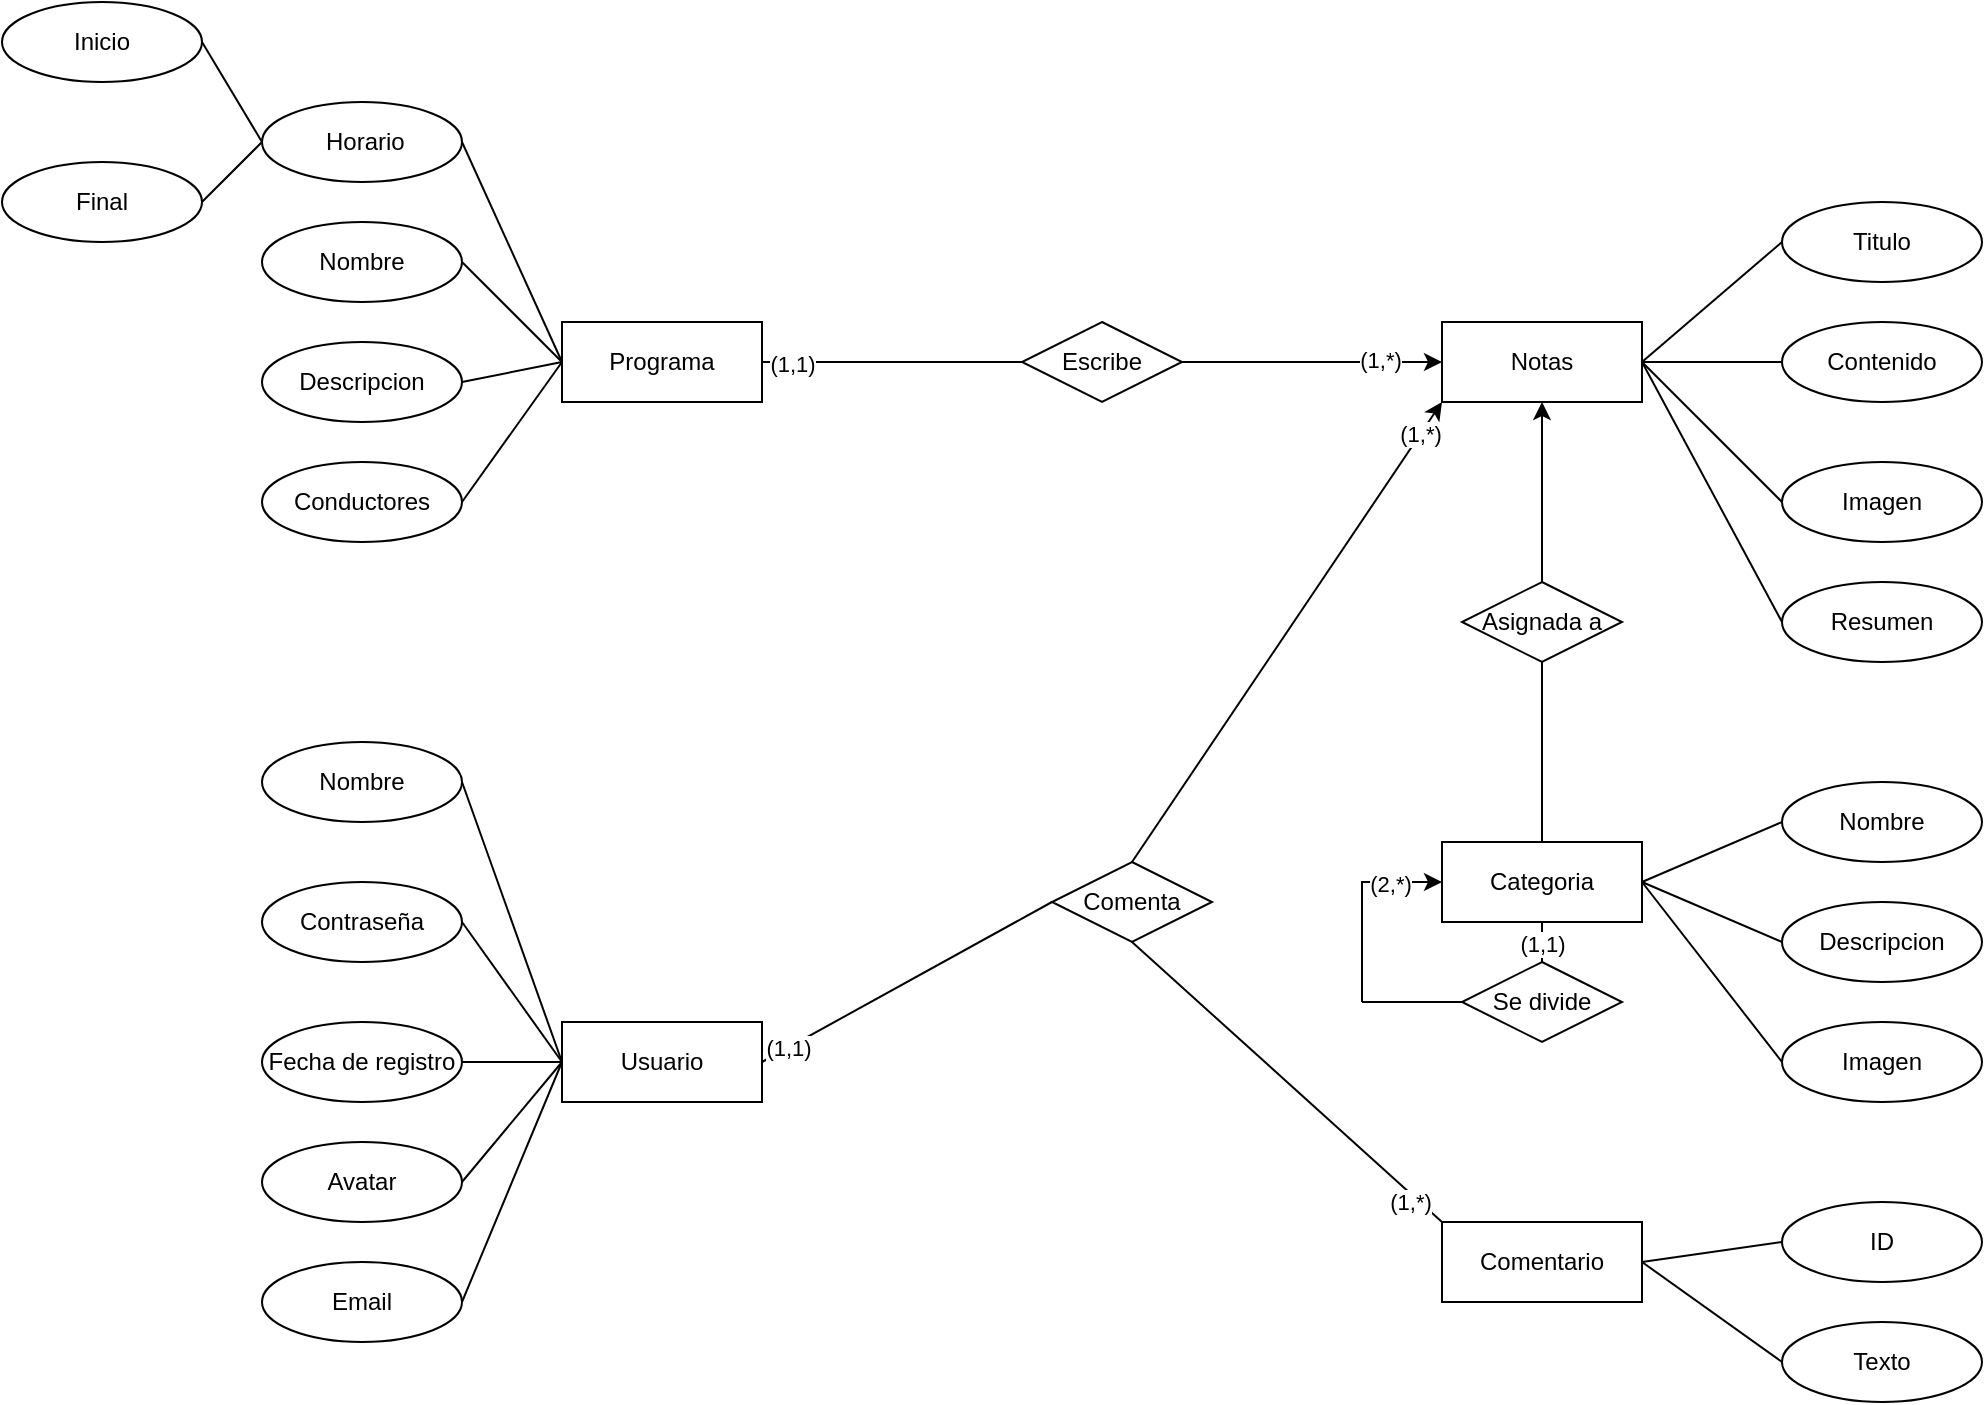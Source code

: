 <mxfile version="26.2.9">
  <diagram id="R2lEEEUBdFMjLlhIrx00" name="Page-1">
    <mxGraphModel dx="2040" dy="648" grid="1" gridSize="10" guides="1" tooltips="1" connect="1" arrows="1" fold="1" page="1" pageScale="1" pageWidth="850" pageHeight="1100" math="0" shadow="0" extFonts="Permanent Marker^https://fonts.googleapis.com/css?family=Permanent+Marker">
      <root>
        <mxCell id="0" />
        <mxCell id="1" parent="0" />
        <mxCell id="Tqm-ATFwqxlo_1hJAgaX-1" value="Programa" style="whiteSpace=wrap;html=1;align=center;" parent="1" vertex="1">
          <mxGeometry x="140" y="160" width="100" height="40" as="geometry" />
        </mxCell>
        <mxCell id="Tqm-ATFwqxlo_1hJAgaX-2" value="Final" style="ellipse;whiteSpace=wrap;html=1;align=center;" parent="1" vertex="1">
          <mxGeometry x="-140" y="80" width="100" height="40" as="geometry" />
        </mxCell>
        <mxCell id="Tqm-ATFwqxlo_1hJAgaX-3" value="Inicio" style="ellipse;whiteSpace=wrap;html=1;align=center;" parent="1" vertex="1">
          <mxGeometry x="-140" width="100" height="40" as="geometry" />
        </mxCell>
        <mxCell id="Tqm-ATFwqxlo_1hJAgaX-4" value="&amp;nbsp;Horario" style="ellipse;whiteSpace=wrap;html=1;align=center;" parent="1" vertex="1">
          <mxGeometry x="-10" y="50" width="100" height="40" as="geometry" />
        </mxCell>
        <mxCell id="Tqm-ATFwqxlo_1hJAgaX-5" value="Conductores" style="ellipse;whiteSpace=wrap;html=1;align=center;" parent="1" vertex="1">
          <mxGeometry x="-10" y="230" width="100" height="40" as="geometry" />
        </mxCell>
        <mxCell id="Tqm-ATFwqxlo_1hJAgaX-6" value="Descripcion" style="ellipse;whiteSpace=wrap;html=1;align=center;" parent="1" vertex="1">
          <mxGeometry x="-10" y="170" width="100" height="40" as="geometry" />
        </mxCell>
        <mxCell id="Tqm-ATFwqxlo_1hJAgaX-7" value="Nombre" style="ellipse;whiteSpace=wrap;html=1;align=center;" parent="1" vertex="1">
          <mxGeometry x="-10" y="110" width="100" height="40" as="geometry" />
        </mxCell>
        <mxCell id="Tqm-ATFwqxlo_1hJAgaX-8" value="" style="endArrow=none;html=1;rounded=0;exitX=1;exitY=0.5;exitDx=0;exitDy=0;entryX=0;entryY=0.5;entryDx=0;entryDy=0;" parent="1" source="Tqm-ATFwqxlo_1hJAgaX-5" target="Tqm-ATFwqxlo_1hJAgaX-1" edge="1">
          <mxGeometry width="50" height="50" relative="1" as="geometry">
            <mxPoint x="270" y="250" as="sourcePoint" />
            <mxPoint x="320" y="200" as="targetPoint" />
          </mxGeometry>
        </mxCell>
        <mxCell id="Tqm-ATFwqxlo_1hJAgaX-10" value="" style="endArrow=none;html=1;rounded=0;exitX=1;exitY=0.5;exitDx=0;exitDy=0;entryX=0;entryY=0.5;entryDx=0;entryDy=0;" parent="1" source="Tqm-ATFwqxlo_1hJAgaX-6" target="Tqm-ATFwqxlo_1hJAgaX-1" edge="1">
          <mxGeometry width="50" height="50" relative="1" as="geometry">
            <mxPoint x="270" y="250" as="sourcePoint" />
            <mxPoint x="320" y="200" as="targetPoint" />
          </mxGeometry>
        </mxCell>
        <mxCell id="Tqm-ATFwqxlo_1hJAgaX-11" value="" style="endArrow=none;html=1;rounded=0;exitX=1;exitY=0.5;exitDx=0;exitDy=0;entryX=0;entryY=0.5;entryDx=0;entryDy=0;" parent="1" source="Tqm-ATFwqxlo_1hJAgaX-7" target="Tqm-ATFwqxlo_1hJAgaX-1" edge="1">
          <mxGeometry width="50" height="50" relative="1" as="geometry">
            <mxPoint x="270" y="250" as="sourcePoint" />
            <mxPoint x="320" y="200" as="targetPoint" />
          </mxGeometry>
        </mxCell>
        <mxCell id="Tqm-ATFwqxlo_1hJAgaX-12" value="" style="endArrow=none;html=1;rounded=0;exitX=1;exitY=0.5;exitDx=0;exitDy=0;entryX=0;entryY=0.5;entryDx=0;entryDy=0;" parent="1" source="Tqm-ATFwqxlo_1hJAgaX-4" target="Tqm-ATFwqxlo_1hJAgaX-1" edge="1">
          <mxGeometry width="50" height="50" relative="1" as="geometry">
            <mxPoint x="270" y="250" as="sourcePoint" />
            <mxPoint x="320" y="200" as="targetPoint" />
          </mxGeometry>
        </mxCell>
        <mxCell id="Tqm-ATFwqxlo_1hJAgaX-13" value="" style="endArrow=none;html=1;rounded=0;exitX=1;exitY=0.5;exitDx=0;exitDy=0;entryX=0;entryY=0.5;entryDx=0;entryDy=0;" parent="1" source="Tqm-ATFwqxlo_1hJAgaX-2" target="Tqm-ATFwqxlo_1hJAgaX-4" edge="1">
          <mxGeometry width="50" height="50" relative="1" as="geometry">
            <mxPoint x="270" y="250" as="sourcePoint" />
            <mxPoint x="320" y="200" as="targetPoint" />
          </mxGeometry>
        </mxCell>
        <mxCell id="Tqm-ATFwqxlo_1hJAgaX-14" value="" style="endArrow=none;html=1;rounded=0;exitX=1;exitY=0.5;exitDx=0;exitDy=0;entryX=0;entryY=0.5;entryDx=0;entryDy=0;" parent="1" source="Tqm-ATFwqxlo_1hJAgaX-3" target="Tqm-ATFwqxlo_1hJAgaX-4" edge="1">
          <mxGeometry width="50" height="50" relative="1" as="geometry">
            <mxPoint x="270" y="250" as="sourcePoint" />
            <mxPoint x="320" y="200" as="targetPoint" />
          </mxGeometry>
        </mxCell>
        <mxCell id="Tqm-ATFwqxlo_1hJAgaX-15" value="Notas" style="whiteSpace=wrap;html=1;align=center;" parent="1" vertex="1">
          <mxGeometry x="580" y="160" width="100" height="40" as="geometry" />
        </mxCell>
        <mxCell id="Tqm-ATFwqxlo_1hJAgaX-17" value="Resumen" style="ellipse;whiteSpace=wrap;html=1;align=center;" parent="1" vertex="1">
          <mxGeometry x="750" y="290" width="100" height="40" as="geometry" />
        </mxCell>
        <mxCell id="Tqm-ATFwqxlo_1hJAgaX-18" value="Imagen" style="ellipse;whiteSpace=wrap;html=1;align=center;" parent="1" vertex="1">
          <mxGeometry x="750" y="230" width="100" height="40" as="geometry" />
        </mxCell>
        <mxCell id="Tqm-ATFwqxlo_1hJAgaX-19" value="Contenido" style="ellipse;whiteSpace=wrap;html=1;align=center;" parent="1" vertex="1">
          <mxGeometry x="750" y="160" width="100" height="40" as="geometry" />
        </mxCell>
        <mxCell id="Tqm-ATFwqxlo_1hJAgaX-20" value="Titulo" style="ellipse;whiteSpace=wrap;html=1;align=center;" parent="1" vertex="1">
          <mxGeometry x="750" y="100" width="100" height="40" as="geometry" />
        </mxCell>
        <mxCell id="Tqm-ATFwqxlo_1hJAgaX-21" value="" style="endArrow=none;html=1;rounded=0;exitX=0;exitY=0.5;exitDx=0;exitDy=0;entryX=1;entryY=0.5;entryDx=0;entryDy=0;" parent="1" source="Tqm-ATFwqxlo_1hJAgaX-20" target="Tqm-ATFwqxlo_1hJAgaX-15" edge="1">
          <mxGeometry width="50" height="50" relative="1" as="geometry">
            <mxPoint x="400" y="310" as="sourcePoint" />
            <mxPoint x="450" y="260" as="targetPoint" />
          </mxGeometry>
        </mxCell>
        <mxCell id="Tqm-ATFwqxlo_1hJAgaX-22" value="" style="endArrow=none;html=1;rounded=0;exitX=0;exitY=0.5;exitDx=0;exitDy=0;entryX=1;entryY=0.5;entryDx=0;entryDy=0;" parent="1" source="Tqm-ATFwqxlo_1hJAgaX-17" target="Tqm-ATFwqxlo_1hJAgaX-15" edge="1">
          <mxGeometry width="50" height="50" relative="1" as="geometry">
            <mxPoint x="400" y="310" as="sourcePoint" />
            <mxPoint x="450" y="260" as="targetPoint" />
          </mxGeometry>
        </mxCell>
        <mxCell id="Tqm-ATFwqxlo_1hJAgaX-23" value="" style="endArrow=none;html=1;rounded=0;exitX=0;exitY=0.5;exitDx=0;exitDy=0;entryX=1;entryY=0.5;entryDx=0;entryDy=0;" parent="1" source="Tqm-ATFwqxlo_1hJAgaX-18" target="Tqm-ATFwqxlo_1hJAgaX-15" edge="1">
          <mxGeometry width="50" height="50" relative="1" as="geometry">
            <mxPoint x="400" y="310" as="sourcePoint" />
            <mxPoint x="450" y="260" as="targetPoint" />
          </mxGeometry>
        </mxCell>
        <mxCell id="Tqm-ATFwqxlo_1hJAgaX-24" value="" style="endArrow=none;html=1;rounded=0;exitX=0;exitY=0.5;exitDx=0;exitDy=0;entryX=1;entryY=0.5;entryDx=0;entryDy=0;" parent="1" source="Tqm-ATFwqxlo_1hJAgaX-19" target="Tqm-ATFwqxlo_1hJAgaX-15" edge="1">
          <mxGeometry width="50" height="50" relative="1" as="geometry">
            <mxPoint x="400" y="310" as="sourcePoint" />
            <mxPoint x="450" y="260" as="targetPoint" />
          </mxGeometry>
        </mxCell>
        <mxCell id="Tqm-ATFwqxlo_1hJAgaX-25" value="Categoria" style="whiteSpace=wrap;html=1;align=center;" parent="1" vertex="1">
          <mxGeometry x="580" y="420" width="100" height="40" as="geometry" />
        </mxCell>
        <mxCell id="Tqm-ATFwqxlo_1hJAgaX-26" value="Imagen" style="ellipse;whiteSpace=wrap;html=1;align=center;" parent="1" vertex="1">
          <mxGeometry x="750" y="510" width="100" height="40" as="geometry" />
        </mxCell>
        <mxCell id="Tqm-ATFwqxlo_1hJAgaX-27" value="Descripcion" style="ellipse;whiteSpace=wrap;html=1;align=center;" parent="1" vertex="1">
          <mxGeometry x="750" y="450" width="100" height="40" as="geometry" />
        </mxCell>
        <mxCell id="Tqm-ATFwqxlo_1hJAgaX-28" value="Nombre" style="ellipse;whiteSpace=wrap;html=1;align=center;" parent="1" vertex="1">
          <mxGeometry x="750" y="390" width="100" height="40" as="geometry" />
        </mxCell>
        <mxCell id="Tqm-ATFwqxlo_1hJAgaX-29" value="" style="endArrow=none;html=1;rounded=0;exitX=0;exitY=0.5;exitDx=0;exitDy=0;entryX=1;entryY=0.5;entryDx=0;entryDy=0;" parent="1" source="Tqm-ATFwqxlo_1hJAgaX-26" target="Tqm-ATFwqxlo_1hJAgaX-25" edge="1">
          <mxGeometry width="50" height="50" relative="1" as="geometry">
            <mxPoint x="640" y="370" as="sourcePoint" />
            <mxPoint x="690" y="320" as="targetPoint" />
          </mxGeometry>
        </mxCell>
        <mxCell id="Tqm-ATFwqxlo_1hJAgaX-30" value="" style="endArrow=none;html=1;rounded=0;exitX=0;exitY=0.5;exitDx=0;exitDy=0;entryX=1;entryY=0.5;entryDx=0;entryDy=0;" parent="1" source="Tqm-ATFwqxlo_1hJAgaX-27" target="Tqm-ATFwqxlo_1hJAgaX-25" edge="1">
          <mxGeometry width="50" height="50" relative="1" as="geometry">
            <mxPoint x="640" y="370" as="sourcePoint" />
            <mxPoint x="690" y="320" as="targetPoint" />
          </mxGeometry>
        </mxCell>
        <mxCell id="Tqm-ATFwqxlo_1hJAgaX-31" value="" style="endArrow=none;html=1;rounded=0;exitX=0;exitY=0.5;exitDx=0;exitDy=0;entryX=1;entryY=0.5;entryDx=0;entryDy=0;" parent="1" source="Tqm-ATFwqxlo_1hJAgaX-28" target="Tqm-ATFwqxlo_1hJAgaX-25" edge="1">
          <mxGeometry width="50" height="50" relative="1" as="geometry">
            <mxPoint x="640" y="370" as="sourcePoint" />
            <mxPoint x="690" y="320" as="targetPoint" />
          </mxGeometry>
        </mxCell>
        <mxCell id="Tqm-ATFwqxlo_1hJAgaX-32" value="Usuario" style="whiteSpace=wrap;html=1;align=center;" parent="1" vertex="1">
          <mxGeometry x="140" y="510" width="100" height="40" as="geometry" />
        </mxCell>
        <mxCell id="Tqm-ATFwqxlo_1hJAgaX-33" value="Email" style="ellipse;whiteSpace=wrap;html=1;align=center;" parent="1" vertex="1">
          <mxGeometry x="-10" y="630" width="100" height="40" as="geometry" />
        </mxCell>
        <mxCell id="Tqm-ATFwqxlo_1hJAgaX-34" value="Avatar" style="ellipse;whiteSpace=wrap;html=1;align=center;" parent="1" vertex="1">
          <mxGeometry x="-10" y="570" width="100" height="40" as="geometry" />
        </mxCell>
        <mxCell id="Tqm-ATFwqxlo_1hJAgaX-35" value="Fecha de registro" style="ellipse;whiteSpace=wrap;html=1;align=center;" parent="1" vertex="1">
          <mxGeometry x="-10" y="510" width="100" height="40" as="geometry" />
        </mxCell>
        <mxCell id="Tqm-ATFwqxlo_1hJAgaX-36" value="Contraseña" style="ellipse;whiteSpace=wrap;html=1;align=center;" parent="1" vertex="1">
          <mxGeometry x="-10" y="440" width="100" height="40" as="geometry" />
        </mxCell>
        <mxCell id="Tqm-ATFwqxlo_1hJAgaX-37" value="Nombre" style="ellipse;whiteSpace=wrap;html=1;align=center;" parent="1" vertex="1">
          <mxGeometry x="-10" y="370" width="100" height="40" as="geometry" />
        </mxCell>
        <mxCell id="Tqm-ATFwqxlo_1hJAgaX-38" value="" style="endArrow=none;html=1;rounded=0;exitX=1;exitY=0.5;exitDx=0;exitDy=0;entryX=0;entryY=0.5;entryDx=0;entryDy=0;" parent="1" source="Tqm-ATFwqxlo_1hJAgaX-37" target="Tqm-ATFwqxlo_1hJAgaX-32" edge="1">
          <mxGeometry width="50" height="50" relative="1" as="geometry">
            <mxPoint x="370" y="380" as="sourcePoint" />
            <mxPoint x="420" y="330" as="targetPoint" />
          </mxGeometry>
        </mxCell>
        <mxCell id="Tqm-ATFwqxlo_1hJAgaX-39" value="" style="endArrow=none;html=1;rounded=0;exitX=1;exitY=0.5;exitDx=0;exitDy=0;entryX=0;entryY=0.5;entryDx=0;entryDy=0;" parent="1" source="Tqm-ATFwqxlo_1hJAgaX-36" target="Tqm-ATFwqxlo_1hJAgaX-32" edge="1">
          <mxGeometry width="50" height="50" relative="1" as="geometry">
            <mxPoint x="370" y="380" as="sourcePoint" />
            <mxPoint x="420" y="330" as="targetPoint" />
          </mxGeometry>
        </mxCell>
        <mxCell id="Tqm-ATFwqxlo_1hJAgaX-40" value="" style="endArrow=none;html=1;rounded=0;exitX=1;exitY=0.5;exitDx=0;exitDy=0;entryX=0;entryY=0.5;entryDx=0;entryDy=0;" parent="1" source="Tqm-ATFwqxlo_1hJAgaX-35" target="Tqm-ATFwqxlo_1hJAgaX-32" edge="1">
          <mxGeometry width="50" height="50" relative="1" as="geometry">
            <mxPoint x="370" y="380" as="sourcePoint" />
            <mxPoint x="420" y="330" as="targetPoint" />
          </mxGeometry>
        </mxCell>
        <mxCell id="Tqm-ATFwqxlo_1hJAgaX-41" value="" style="endArrow=none;html=1;rounded=0;exitX=1;exitY=0.5;exitDx=0;exitDy=0;entryX=0;entryY=0.5;entryDx=0;entryDy=0;" parent="1" source="Tqm-ATFwqxlo_1hJAgaX-34" target="Tqm-ATFwqxlo_1hJAgaX-32" edge="1">
          <mxGeometry width="50" height="50" relative="1" as="geometry">
            <mxPoint x="370" y="380" as="sourcePoint" />
            <mxPoint x="420" y="330" as="targetPoint" />
          </mxGeometry>
        </mxCell>
        <mxCell id="Tqm-ATFwqxlo_1hJAgaX-42" value="" style="endArrow=none;html=1;rounded=0;exitX=1;exitY=0.5;exitDx=0;exitDy=0;" parent="1" source="Tqm-ATFwqxlo_1hJAgaX-33" edge="1">
          <mxGeometry width="50" height="50" relative="1" as="geometry">
            <mxPoint x="370" y="380" as="sourcePoint" />
            <mxPoint x="140" y="530" as="targetPoint" />
          </mxGeometry>
        </mxCell>
        <mxCell id="Tqm-ATFwqxlo_1hJAgaX-43" value="Comentario" style="whiteSpace=wrap;html=1;align=center;" parent="1" vertex="1">
          <mxGeometry x="580" y="610" width="100" height="40" as="geometry" />
        </mxCell>
        <mxCell id="Tqm-ATFwqxlo_1hJAgaX-44" value="Texto" style="ellipse;whiteSpace=wrap;html=1;align=center;" parent="1" vertex="1">
          <mxGeometry x="750" y="660" width="100" height="40" as="geometry" />
        </mxCell>
        <mxCell id="Tqm-ATFwqxlo_1hJAgaX-45" value="ID" style="ellipse;whiteSpace=wrap;html=1;align=center;" parent="1" vertex="1">
          <mxGeometry x="750" y="600" width="100" height="40" as="geometry" />
        </mxCell>
        <mxCell id="Tqm-ATFwqxlo_1hJAgaX-46" value="" style="endArrow=none;html=1;rounded=0;exitX=0;exitY=0.5;exitDx=0;exitDy=0;entryX=1;entryY=0.5;entryDx=0;entryDy=0;" parent="1" source="Tqm-ATFwqxlo_1hJAgaX-45" target="Tqm-ATFwqxlo_1hJAgaX-43" edge="1">
          <mxGeometry width="50" height="50" relative="1" as="geometry">
            <mxPoint x="370" y="380" as="sourcePoint" />
            <mxPoint x="420" y="330" as="targetPoint" />
          </mxGeometry>
        </mxCell>
        <mxCell id="Tqm-ATFwqxlo_1hJAgaX-47" value="" style="endArrow=none;html=1;rounded=0;exitX=0;exitY=0.5;exitDx=0;exitDy=0;entryX=1;entryY=0.5;entryDx=0;entryDy=0;" parent="1" source="Tqm-ATFwqxlo_1hJAgaX-44" target="Tqm-ATFwqxlo_1hJAgaX-43" edge="1">
          <mxGeometry width="50" height="50" relative="1" as="geometry">
            <mxPoint x="370" y="380" as="sourcePoint" />
            <mxPoint x="420" y="330" as="targetPoint" />
          </mxGeometry>
        </mxCell>
        <mxCell id="Tqm-ATFwqxlo_1hJAgaX-48" value="Escribe" style="shape=rhombus;perimeter=rhombusPerimeter;whiteSpace=wrap;html=1;align=center;" parent="1" vertex="1">
          <mxGeometry x="370" y="160" width="80" height="40" as="geometry" />
        </mxCell>
        <mxCell id="Tqm-ATFwqxlo_1hJAgaX-49" value="" style="endArrow=none;html=1;rounded=0;exitX=1;exitY=0.5;exitDx=0;exitDy=0;entryX=0;entryY=0.5;entryDx=0;entryDy=0;" parent="1" source="Tqm-ATFwqxlo_1hJAgaX-1" target="Tqm-ATFwqxlo_1hJAgaX-48" edge="1">
          <mxGeometry width="50" height="50" relative="1" as="geometry">
            <mxPoint x="370" y="380" as="sourcePoint" />
            <mxPoint x="420" y="330" as="targetPoint" />
          </mxGeometry>
        </mxCell>
        <mxCell id="Tqm-ATFwqxlo_1hJAgaX-51" value="(1,1)" style="edgeLabel;html=1;align=center;verticalAlign=middle;resizable=0;points=[];" parent="Tqm-ATFwqxlo_1hJAgaX-49" vertex="1" connectable="0">
          <mxGeometry x="-0.769" y="-1" relative="1" as="geometry">
            <mxPoint as="offset" />
          </mxGeometry>
        </mxCell>
        <mxCell id="Tqm-ATFwqxlo_1hJAgaX-50" value="" style="endArrow=classic;html=1;rounded=0;exitX=1;exitY=0.5;exitDx=0;exitDy=0;entryX=0;entryY=0.5;entryDx=0;entryDy=0;" parent="1" source="Tqm-ATFwqxlo_1hJAgaX-48" target="Tqm-ATFwqxlo_1hJAgaX-15" edge="1">
          <mxGeometry width="50" height="50" relative="1" as="geometry">
            <mxPoint x="370" y="380" as="sourcePoint" />
            <mxPoint x="420" y="330" as="targetPoint" />
          </mxGeometry>
        </mxCell>
        <mxCell id="Tqm-ATFwqxlo_1hJAgaX-52" value="(1,*)" style="edgeLabel;html=1;align=center;verticalAlign=middle;resizable=0;points=[];" parent="Tqm-ATFwqxlo_1hJAgaX-50" vertex="1" connectable="0">
          <mxGeometry x="0.523" y="1" relative="1" as="geometry">
            <mxPoint as="offset" />
          </mxGeometry>
        </mxCell>
        <mxCell id="Tqm-ATFwqxlo_1hJAgaX-53" value="Asignada a" style="shape=rhombus;perimeter=rhombusPerimeter;whiteSpace=wrap;html=1;align=center;" parent="1" vertex="1">
          <mxGeometry x="590" y="290" width="80" height="40" as="geometry" />
        </mxCell>
        <mxCell id="Tqm-ATFwqxlo_1hJAgaX-54" value="" style="endArrow=none;html=1;rounded=0;exitX=0.5;exitY=0;exitDx=0;exitDy=0;entryX=0.5;entryY=1;entryDx=0;entryDy=0;" parent="1" source="Tqm-ATFwqxlo_1hJAgaX-25" target="Tqm-ATFwqxlo_1hJAgaX-53" edge="1">
          <mxGeometry width="50" height="50" relative="1" as="geometry">
            <mxPoint x="520" y="400" as="sourcePoint" />
            <mxPoint x="570" y="350" as="targetPoint" />
          </mxGeometry>
        </mxCell>
        <mxCell id="Tqm-ATFwqxlo_1hJAgaX-55" value="" style="endArrow=classic;html=1;rounded=0;exitX=0.5;exitY=0;exitDx=0;exitDy=0;entryX=0.5;entryY=1;entryDx=0;entryDy=0;" parent="1" source="Tqm-ATFwqxlo_1hJAgaX-53" target="Tqm-ATFwqxlo_1hJAgaX-15" edge="1">
          <mxGeometry width="50" height="50" relative="1" as="geometry">
            <mxPoint x="520" y="400" as="sourcePoint" />
            <mxPoint x="570" y="350" as="targetPoint" />
          </mxGeometry>
        </mxCell>
        <mxCell id="Tqm-ATFwqxlo_1hJAgaX-56" value="Comenta" style="shape=rhombus;perimeter=rhombusPerimeter;whiteSpace=wrap;html=1;align=center;" parent="1" vertex="1">
          <mxGeometry x="385" y="430" width="80" height="40" as="geometry" />
        </mxCell>
        <mxCell id="Tqm-ATFwqxlo_1hJAgaX-57" value="" style="endArrow=none;html=1;rounded=0;exitX=1;exitY=0.5;exitDx=0;exitDy=0;entryX=0;entryY=0.5;entryDx=0;entryDy=0;" parent="1" source="Tqm-ATFwqxlo_1hJAgaX-32" target="Tqm-ATFwqxlo_1hJAgaX-56" edge="1">
          <mxGeometry width="50" height="50" relative="1" as="geometry">
            <mxPoint x="520" y="400" as="sourcePoint" />
            <mxPoint x="570" y="350" as="targetPoint" />
          </mxGeometry>
        </mxCell>
        <mxCell id="Tqm-ATFwqxlo_1hJAgaX-60" value="(1,1)" style="edgeLabel;html=1;align=center;verticalAlign=middle;resizable=0;points=[];" parent="Tqm-ATFwqxlo_1hJAgaX-57" vertex="1" connectable="0">
          <mxGeometry x="-0.832" relative="1" as="geometry">
            <mxPoint as="offset" />
          </mxGeometry>
        </mxCell>
        <mxCell id="Tqm-ATFwqxlo_1hJAgaX-58" value="" style="endArrow=none;html=1;rounded=0;exitX=0;exitY=0;exitDx=0;exitDy=0;entryX=0.5;entryY=1;entryDx=0;entryDy=0;" parent="1" source="Tqm-ATFwqxlo_1hJAgaX-43" target="Tqm-ATFwqxlo_1hJAgaX-56" edge="1">
          <mxGeometry width="50" height="50" relative="1" as="geometry">
            <mxPoint x="520" y="400" as="sourcePoint" />
            <mxPoint x="570" y="350" as="targetPoint" />
          </mxGeometry>
        </mxCell>
        <mxCell id="Tqm-ATFwqxlo_1hJAgaX-61" value="(1,*)" style="edgeLabel;html=1;align=center;verticalAlign=middle;resizable=0;points=[];" parent="Tqm-ATFwqxlo_1hJAgaX-58" vertex="1" connectable="0">
          <mxGeometry x="-0.816" y="3" relative="1" as="geometry">
            <mxPoint as="offset" />
          </mxGeometry>
        </mxCell>
        <mxCell id="Tqm-ATFwqxlo_1hJAgaX-59" value="" style="endArrow=classic;html=1;rounded=0;exitX=0.5;exitY=0;exitDx=0;exitDy=0;entryX=0;entryY=1;entryDx=0;entryDy=0;" parent="1" source="Tqm-ATFwqxlo_1hJAgaX-56" target="Tqm-ATFwqxlo_1hJAgaX-15" edge="1">
          <mxGeometry width="50" height="50" relative="1" as="geometry">
            <mxPoint x="520" y="400" as="sourcePoint" />
            <mxPoint x="570" y="350" as="targetPoint" />
          </mxGeometry>
        </mxCell>
        <mxCell id="pvQUdZLTMsOYqMCWt4AE-7" value="(1,*)" style="edgeLabel;html=1;align=center;verticalAlign=middle;resizable=0;points=[];" vertex="1" connectable="0" parent="Tqm-ATFwqxlo_1hJAgaX-59">
          <mxGeometry x="0.86" relative="1" as="geometry">
            <mxPoint as="offset" />
          </mxGeometry>
        </mxCell>
        <mxCell id="pvQUdZLTMsOYqMCWt4AE-1" value="" style="endArrow=classic;html=1;rounded=0;entryX=0;entryY=0.5;entryDx=0;entryDy=0;" edge="1" parent="1" target="Tqm-ATFwqxlo_1hJAgaX-25">
          <mxGeometry width="50" height="50" relative="1" as="geometry">
            <mxPoint x="540" y="500" as="sourcePoint" />
            <mxPoint x="550" y="400" as="targetPoint" />
            <Array as="points">
              <mxPoint x="540" y="440" />
            </Array>
          </mxGeometry>
        </mxCell>
        <mxCell id="pvQUdZLTMsOYqMCWt4AE-6" value="(2,*)" style="edgeLabel;html=1;align=center;verticalAlign=middle;resizable=0;points=[];" vertex="1" connectable="0" parent="pvQUdZLTMsOYqMCWt4AE-1">
          <mxGeometry x="0.467" y="-1" relative="1" as="geometry">
            <mxPoint as="offset" />
          </mxGeometry>
        </mxCell>
        <mxCell id="pvQUdZLTMsOYqMCWt4AE-2" value="Se divide" style="shape=rhombus;perimeter=rhombusPerimeter;whiteSpace=wrap;html=1;align=center;" vertex="1" parent="1">
          <mxGeometry x="590" y="480" width="80" height="40" as="geometry" />
        </mxCell>
        <mxCell id="pvQUdZLTMsOYqMCWt4AE-3" value="" style="endArrow=none;html=1;rounded=0;exitX=0;exitY=0.5;exitDx=0;exitDy=0;" edge="1" parent="1" source="pvQUdZLTMsOYqMCWt4AE-2">
          <mxGeometry width="50" height="50" relative="1" as="geometry">
            <mxPoint x="500" y="450" as="sourcePoint" />
            <mxPoint x="540" y="500" as="targetPoint" />
          </mxGeometry>
        </mxCell>
        <mxCell id="pvQUdZLTMsOYqMCWt4AE-4" value="" style="endArrow=none;html=1;rounded=0;exitX=0.5;exitY=1;exitDx=0;exitDy=0;entryX=0.5;entryY=0;entryDx=0;entryDy=0;" edge="1" parent="1" source="Tqm-ATFwqxlo_1hJAgaX-25" target="pvQUdZLTMsOYqMCWt4AE-2">
          <mxGeometry width="50" height="50" relative="1" as="geometry">
            <mxPoint x="500" y="450" as="sourcePoint" />
            <mxPoint x="550" y="400" as="targetPoint" />
          </mxGeometry>
        </mxCell>
        <mxCell id="pvQUdZLTMsOYqMCWt4AE-5" value="(1,1)" style="edgeLabel;html=1;align=center;verticalAlign=middle;resizable=0;points=[];" vertex="1" connectable="0" parent="pvQUdZLTMsOYqMCWt4AE-4">
          <mxGeometry x="0.333" relative="1" as="geometry">
            <mxPoint y="-3" as="offset" />
          </mxGeometry>
        </mxCell>
      </root>
    </mxGraphModel>
  </diagram>
</mxfile>
